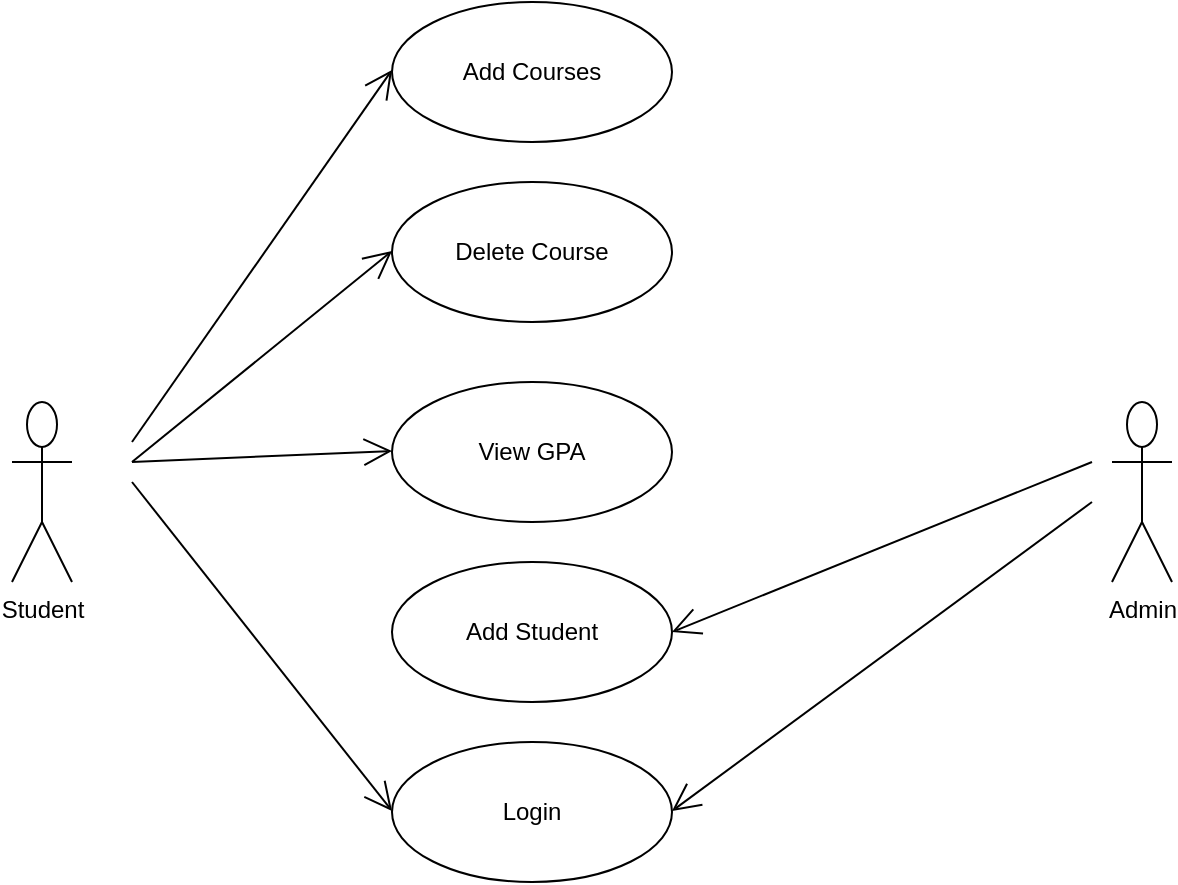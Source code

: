 <mxfile pages="1" version="11.2.8" type="github"><diagram id="_Hedtqnk-aho9I07Ryml" name="Page-1"><mxGraphModel dx="784" dy="441" grid="1" gridSize="10" guides="1" tooltips="1" connect="1" arrows="1" fold="1" page="1" pageScale="1" pageWidth="850" pageHeight="1100" math="0" shadow="0"><root><mxCell id="0"/><mxCell id="1" parent="0"/><mxCell id="1l-YH24yzdBlMsdt3afC-1" value="&lt;div&gt;Student&lt;/div&gt;" style="shape=umlActor;verticalLabelPosition=bottom;labelBackgroundColor=#ffffff;verticalAlign=top;html=1;outlineConnect=0;" parent="1" vertex="1"><mxGeometry x="20" y="230" width="30" height="90" as="geometry"/></mxCell><mxCell id="1l-YH24yzdBlMsdt3afC-4" value="" style="endArrow=open;endFill=1;endSize=12;html=1;" parent="1" edge="1"><mxGeometry width="160" relative="1" as="geometry"><mxPoint x="80" y="250" as="sourcePoint"/><mxPoint x="210" y="64" as="targetPoint"/></mxGeometry></mxCell><mxCell id="1l-YH24yzdBlMsdt3afC-5" value="Admin" style="shape=umlActor;verticalLabelPosition=bottom;labelBackgroundColor=#ffffff;verticalAlign=top;html=1;" parent="1" vertex="1"><mxGeometry x="570" y="230" width="30" height="90" as="geometry"/></mxCell><mxCell id="4EHndKn0p1xH0Xuiv1RR-1" value="Add Courses" style="ellipse;whiteSpace=wrap;html=1;" parent="1" vertex="1"><mxGeometry x="210" y="30" width="140" height="70" as="geometry"/></mxCell><mxCell id="4EHndKn0p1xH0Xuiv1RR-4" value="Delete Course" style="ellipse;whiteSpace=wrap;html=1;" parent="1" vertex="1"><mxGeometry x="210" y="120" width="140" height="70" as="geometry"/></mxCell><mxCell id="4EHndKn0p1xH0Xuiv1RR-5" value="View GPA" style="ellipse;whiteSpace=wrap;html=1;" parent="1" vertex="1"><mxGeometry x="210" y="220" width="140" height="70" as="geometry"/></mxCell><mxCell id="4EHndKn0p1xH0Xuiv1RR-6" value="Add Student" style="ellipse;whiteSpace=wrap;html=1;" parent="1" vertex="1"><mxGeometry x="210" y="310" width="140" height="70" as="geometry"/></mxCell><mxCell id="4EHndKn0p1xH0Xuiv1RR-7" value="" style="endArrow=open;endFill=1;endSize=12;html=1;entryX=1;entryY=0.5;entryDx=0;entryDy=0;" parent="1" target="4EHndKn0p1xH0Xuiv1RR-6" edge="1"><mxGeometry width="160" relative="1" as="geometry"><mxPoint x="560" y="260" as="sourcePoint"/><mxPoint x="580" y="134.5" as="targetPoint"/></mxGeometry></mxCell><mxCell id="4EHndKn0p1xH0Xuiv1RR-8" value="" style="endArrow=open;endFill=1;endSize=12;html=1;" parent="1" edge="1"><mxGeometry width="160" relative="1" as="geometry"><mxPoint x="80" y="260" as="sourcePoint"/><mxPoint x="210" y="154.5" as="targetPoint"/></mxGeometry></mxCell><mxCell id="4EHndKn0p1xH0Xuiv1RR-9" value="" style="endArrow=open;endFill=1;endSize=12;html=1;" parent="1" edge="1"><mxGeometry width="160" relative="1" as="geometry"><mxPoint x="80" y="260" as="sourcePoint"/><mxPoint x="210" y="254.5" as="targetPoint"/></mxGeometry></mxCell><mxCell id="l4U8YiIzSwJfusR_4cru-1" value="Login" style="ellipse;whiteSpace=wrap;html=1;" vertex="1" parent="1"><mxGeometry x="210" y="400" width="140" height="70" as="geometry"/></mxCell><mxCell id="l4U8YiIzSwJfusR_4cru-2" value="" style="endArrow=open;endFill=1;endSize=12;html=1;" edge="1" parent="1"><mxGeometry width="160" relative="1" as="geometry"><mxPoint x="80" y="270" as="sourcePoint"/><mxPoint x="210" y="434.5" as="targetPoint"/></mxGeometry></mxCell><mxCell id="l4U8YiIzSwJfusR_4cru-3" value="" style="endArrow=open;endFill=1;endSize=12;html=1;" edge="1" parent="1"><mxGeometry width="160" relative="1" as="geometry"><mxPoint x="560" y="280" as="sourcePoint"/><mxPoint x="350" y="434.5" as="targetPoint"/></mxGeometry></mxCell></root></mxGraphModel></diagram></mxfile>
